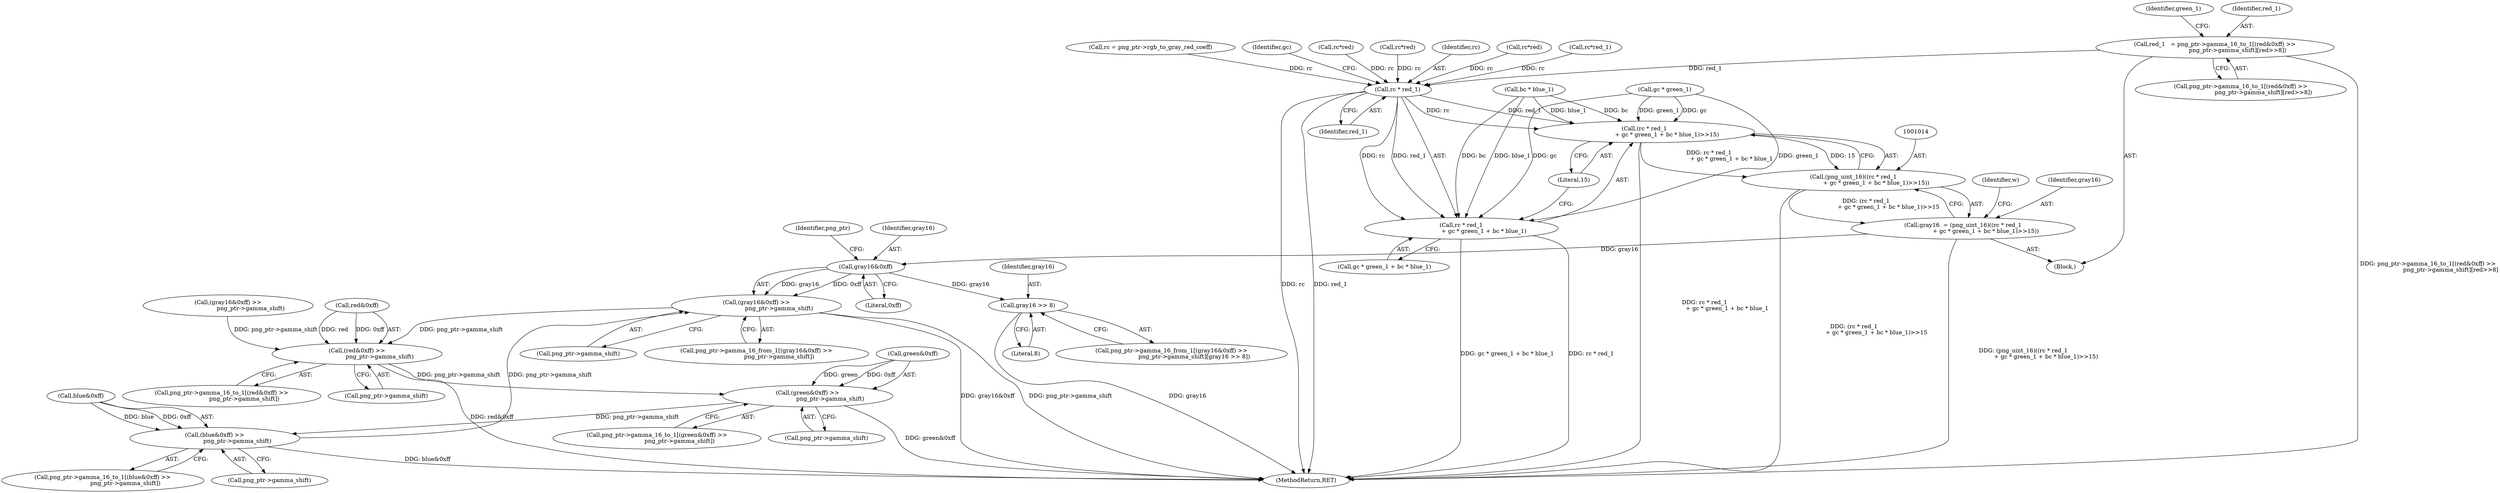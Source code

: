 digraph "0_Chrome_7f3d85b096f66870a15b37c2f40b219b2e292693_9@array" {
"1000957" [label="(Call,red_1   = png_ptr->gamma_16_to_1[(red&0xff) >>\n                         png_ptr->gamma_shift][red>>8])"];
"1001017" [label="(Call,rc * red_1)"];
"1001015" [label="(Call,(rc * red_1\n                         + gc * green_1 + bc * blue_1)>>15)"];
"1001013" [label="(Call,(png_uint_16)((rc * red_1\n                         + gc * green_1 + bc * blue_1)>>15))"];
"1001011" [label="(Call,gray16  = (png_uint_16)((rc * red_1\n                         + gc * green_1 + bc * blue_1)>>15))"];
"1001036" [label="(Call,gray16&0xff)"];
"1001035" [label="(Call,(gray16&0xff) >>\n                         png_ptr->gamma_shift)"];
"1000964" [label="(Call,(red&0xff) >>\n                         png_ptr->gamma_shift)"];
"1000982" [label="(Call,(green&0xff) >>\n                         png_ptr->gamma_shift)"];
"1001000" [label="(Call,(blue&0xff) >>\n                         png_ptr->gamma_shift)"];
"1001042" [label="(Call,gray16 >> 8)"];
"1001016" [label="(Call,rc * red_1\n                         + gc * green_1 + bc * blue_1)"];
"1000964" [label="(Call,(red&0xff) >>\n                         png_ptr->gamma_shift)"];
"1001013" [label="(Call,(png_uint_16)((rc * red_1\n                         + gc * green_1 + bc * blue_1)>>15))"];
"1001036" [label="(Call,gray16&0xff)"];
"1000516" [label="(Call,(gray16&0xff) >>\n                         png_ptr->gamma_shift)"];
"1001029" [label="(Identifier,w)"];
"1000241" [label="(Call,rc*red)"];
"1001039" [label="(Call,png_ptr->gamma_shift)"];
"1001020" [label="(Call,gc * green_1 + bc * blue_1)"];
"1001018" [label="(Identifier,rc)"];
"1001030" [label="(Call,png_ptr->gamma_16_from_1[(gray16&0xff) >>\n                         png_ptr->gamma_shift][gray16 >> 8])"];
"1001024" [label="(Call,bc * blue_1)"];
"1001031" [label="(Call,png_ptr->gamma_16_from_1[(gray16&0xff) >>\n                         png_ptr->gamma_shift])"];
"1000959" [label="(Call,png_ptr->gamma_16_to_1[(red&0xff) >>\n                         png_ptr->gamma_shift][red>>8])"];
"1001037" [label="(Identifier,gray16)"];
"1000968" [label="(Call,png_ptr->gamma_shift)"];
"1000319" [label="(Call,rc*red)"];
"1000498" [label="(Call,rc*red_1)"];
"1000996" [label="(Call,png_ptr->gamma_16_to_1[(blue&0xff) >>\n                         png_ptr->gamma_shift])"];
"1001001" [label="(Call,blue&0xff)"];
"1001035" [label="(Call,(gray16&0xff) >>\n                         png_ptr->gamma_shift)"];
"1001021" [label="(Call,gc * green_1)"];
"1001042" [label="(Call,gray16 >> 8)"];
"1000976" [label="(Identifier,green_1)"];
"1000957" [label="(Call,red_1   = png_ptr->gamma_16_to_1[(red&0xff) >>\n                         png_ptr->gamma_shift][red>>8])"];
"1000965" [label="(Call,red&0xff)"];
"1001043" [label="(Identifier,gray16)"];
"1000127" [label="(Call,rc = png_ptr->rgb_to_gray_red_coeff)"];
"1001015" [label="(Call,(rc * red_1\n                         + gc * green_1 + bc * blue_1)>>15)"];
"1000960" [label="(Call,png_ptr->gamma_16_to_1[(red&0xff) >>\n                         png_ptr->gamma_shift])"];
"1001038" [label="(Literal,0xff)"];
"1001044" [label="(Literal,8)"];
"1000958" [label="(Identifier,red_1)"];
"1001012" [label="(Identifier,gray16)"];
"1001017" [label="(Call,rc * red_1)"];
"1000983" [label="(Call,green&0xff)"];
"1001252" [label="(MethodReturn,RET)"];
"1001016" [label="(Call,rc * red_1\n                         + gc * green_1 + bc * blue_1)"];
"1000982" [label="(Call,(green&0xff) >>\n                         png_ptr->gamma_shift)"];
"1001027" [label="(Literal,15)"];
"1001040" [label="(Identifier,png_ptr)"];
"1001004" [label="(Call,png_ptr->gamma_shift)"];
"1001022" [label="(Identifier,gc)"];
"1001019" [label="(Identifier,red_1)"];
"1000638" [label="(Call,rc*red)"];
"1001011" [label="(Call,gray16  = (png_uint_16)((rc * red_1\n                         + gc * green_1 + bc * blue_1)>>15))"];
"1000978" [label="(Call,png_ptr->gamma_16_to_1[(green&0xff) >>\n                         png_ptr->gamma_shift])"];
"1001000" [label="(Call,(blue&0xff) >>\n                         png_ptr->gamma_shift)"];
"1000986" [label="(Call,png_ptr->gamma_shift)"];
"1000955" [label="(Block,)"];
"1000957" -> "1000955"  [label="AST: "];
"1000957" -> "1000959"  [label="CFG: "];
"1000958" -> "1000957"  [label="AST: "];
"1000959" -> "1000957"  [label="AST: "];
"1000976" -> "1000957"  [label="CFG: "];
"1000957" -> "1001252"  [label="DDG: png_ptr->gamma_16_to_1[(red&0xff) >>\n                         png_ptr->gamma_shift][red>>8]"];
"1000957" -> "1001017"  [label="DDG: red_1"];
"1001017" -> "1001016"  [label="AST: "];
"1001017" -> "1001019"  [label="CFG: "];
"1001018" -> "1001017"  [label="AST: "];
"1001019" -> "1001017"  [label="AST: "];
"1001022" -> "1001017"  [label="CFG: "];
"1001017" -> "1001252"  [label="DDG: rc"];
"1001017" -> "1001252"  [label="DDG: red_1"];
"1001017" -> "1001015"  [label="DDG: rc"];
"1001017" -> "1001015"  [label="DDG: red_1"];
"1001017" -> "1001016"  [label="DDG: rc"];
"1001017" -> "1001016"  [label="DDG: red_1"];
"1000638" -> "1001017"  [label="DDG: rc"];
"1000498" -> "1001017"  [label="DDG: rc"];
"1000241" -> "1001017"  [label="DDG: rc"];
"1000127" -> "1001017"  [label="DDG: rc"];
"1000319" -> "1001017"  [label="DDG: rc"];
"1001015" -> "1001013"  [label="AST: "];
"1001015" -> "1001027"  [label="CFG: "];
"1001016" -> "1001015"  [label="AST: "];
"1001027" -> "1001015"  [label="AST: "];
"1001013" -> "1001015"  [label="CFG: "];
"1001015" -> "1001252"  [label="DDG: rc * red_1\n                         + gc * green_1 + bc * blue_1"];
"1001015" -> "1001013"  [label="DDG: rc * red_1\n                         + gc * green_1 + bc * blue_1"];
"1001015" -> "1001013"  [label="DDG: 15"];
"1001021" -> "1001015"  [label="DDG: gc"];
"1001021" -> "1001015"  [label="DDG: green_1"];
"1001024" -> "1001015"  [label="DDG: bc"];
"1001024" -> "1001015"  [label="DDG: blue_1"];
"1001013" -> "1001011"  [label="AST: "];
"1001014" -> "1001013"  [label="AST: "];
"1001011" -> "1001013"  [label="CFG: "];
"1001013" -> "1001252"  [label="DDG: (rc * red_1\n                         + gc * green_1 + bc * blue_1)>>15"];
"1001013" -> "1001011"  [label="DDG: (rc * red_1\n                         + gc * green_1 + bc * blue_1)>>15"];
"1001011" -> "1000955"  [label="AST: "];
"1001012" -> "1001011"  [label="AST: "];
"1001029" -> "1001011"  [label="CFG: "];
"1001011" -> "1001252"  [label="DDG: (png_uint_16)((rc * red_1\n                         + gc * green_1 + bc * blue_1)>>15)"];
"1001011" -> "1001036"  [label="DDG: gray16"];
"1001036" -> "1001035"  [label="AST: "];
"1001036" -> "1001038"  [label="CFG: "];
"1001037" -> "1001036"  [label="AST: "];
"1001038" -> "1001036"  [label="AST: "];
"1001040" -> "1001036"  [label="CFG: "];
"1001036" -> "1001035"  [label="DDG: gray16"];
"1001036" -> "1001035"  [label="DDG: 0xff"];
"1001036" -> "1001042"  [label="DDG: gray16"];
"1001035" -> "1001031"  [label="AST: "];
"1001035" -> "1001039"  [label="CFG: "];
"1001039" -> "1001035"  [label="AST: "];
"1001031" -> "1001035"  [label="CFG: "];
"1001035" -> "1001252"  [label="DDG: gray16&0xff"];
"1001035" -> "1001252"  [label="DDG: png_ptr->gamma_shift"];
"1001035" -> "1000964"  [label="DDG: png_ptr->gamma_shift"];
"1001000" -> "1001035"  [label="DDG: png_ptr->gamma_shift"];
"1000964" -> "1000960"  [label="AST: "];
"1000964" -> "1000968"  [label="CFG: "];
"1000965" -> "1000964"  [label="AST: "];
"1000968" -> "1000964"  [label="AST: "];
"1000960" -> "1000964"  [label="CFG: "];
"1000964" -> "1001252"  [label="DDG: red&0xff"];
"1000965" -> "1000964"  [label="DDG: red"];
"1000965" -> "1000964"  [label="DDG: 0xff"];
"1000516" -> "1000964"  [label="DDG: png_ptr->gamma_shift"];
"1000964" -> "1000982"  [label="DDG: png_ptr->gamma_shift"];
"1000982" -> "1000978"  [label="AST: "];
"1000982" -> "1000986"  [label="CFG: "];
"1000983" -> "1000982"  [label="AST: "];
"1000986" -> "1000982"  [label="AST: "];
"1000978" -> "1000982"  [label="CFG: "];
"1000982" -> "1001252"  [label="DDG: green&0xff"];
"1000983" -> "1000982"  [label="DDG: green"];
"1000983" -> "1000982"  [label="DDG: 0xff"];
"1000982" -> "1001000"  [label="DDG: png_ptr->gamma_shift"];
"1001000" -> "1000996"  [label="AST: "];
"1001000" -> "1001004"  [label="CFG: "];
"1001001" -> "1001000"  [label="AST: "];
"1001004" -> "1001000"  [label="AST: "];
"1000996" -> "1001000"  [label="CFG: "];
"1001000" -> "1001252"  [label="DDG: blue&0xff"];
"1001001" -> "1001000"  [label="DDG: blue"];
"1001001" -> "1001000"  [label="DDG: 0xff"];
"1001042" -> "1001030"  [label="AST: "];
"1001042" -> "1001044"  [label="CFG: "];
"1001043" -> "1001042"  [label="AST: "];
"1001044" -> "1001042"  [label="AST: "];
"1001030" -> "1001042"  [label="CFG: "];
"1001042" -> "1001252"  [label="DDG: gray16"];
"1001016" -> "1001020"  [label="CFG: "];
"1001020" -> "1001016"  [label="AST: "];
"1001027" -> "1001016"  [label="CFG: "];
"1001016" -> "1001252"  [label="DDG: gc * green_1 + bc * blue_1"];
"1001016" -> "1001252"  [label="DDG: rc * red_1"];
"1001021" -> "1001016"  [label="DDG: gc"];
"1001021" -> "1001016"  [label="DDG: green_1"];
"1001024" -> "1001016"  [label="DDG: bc"];
"1001024" -> "1001016"  [label="DDG: blue_1"];
}
